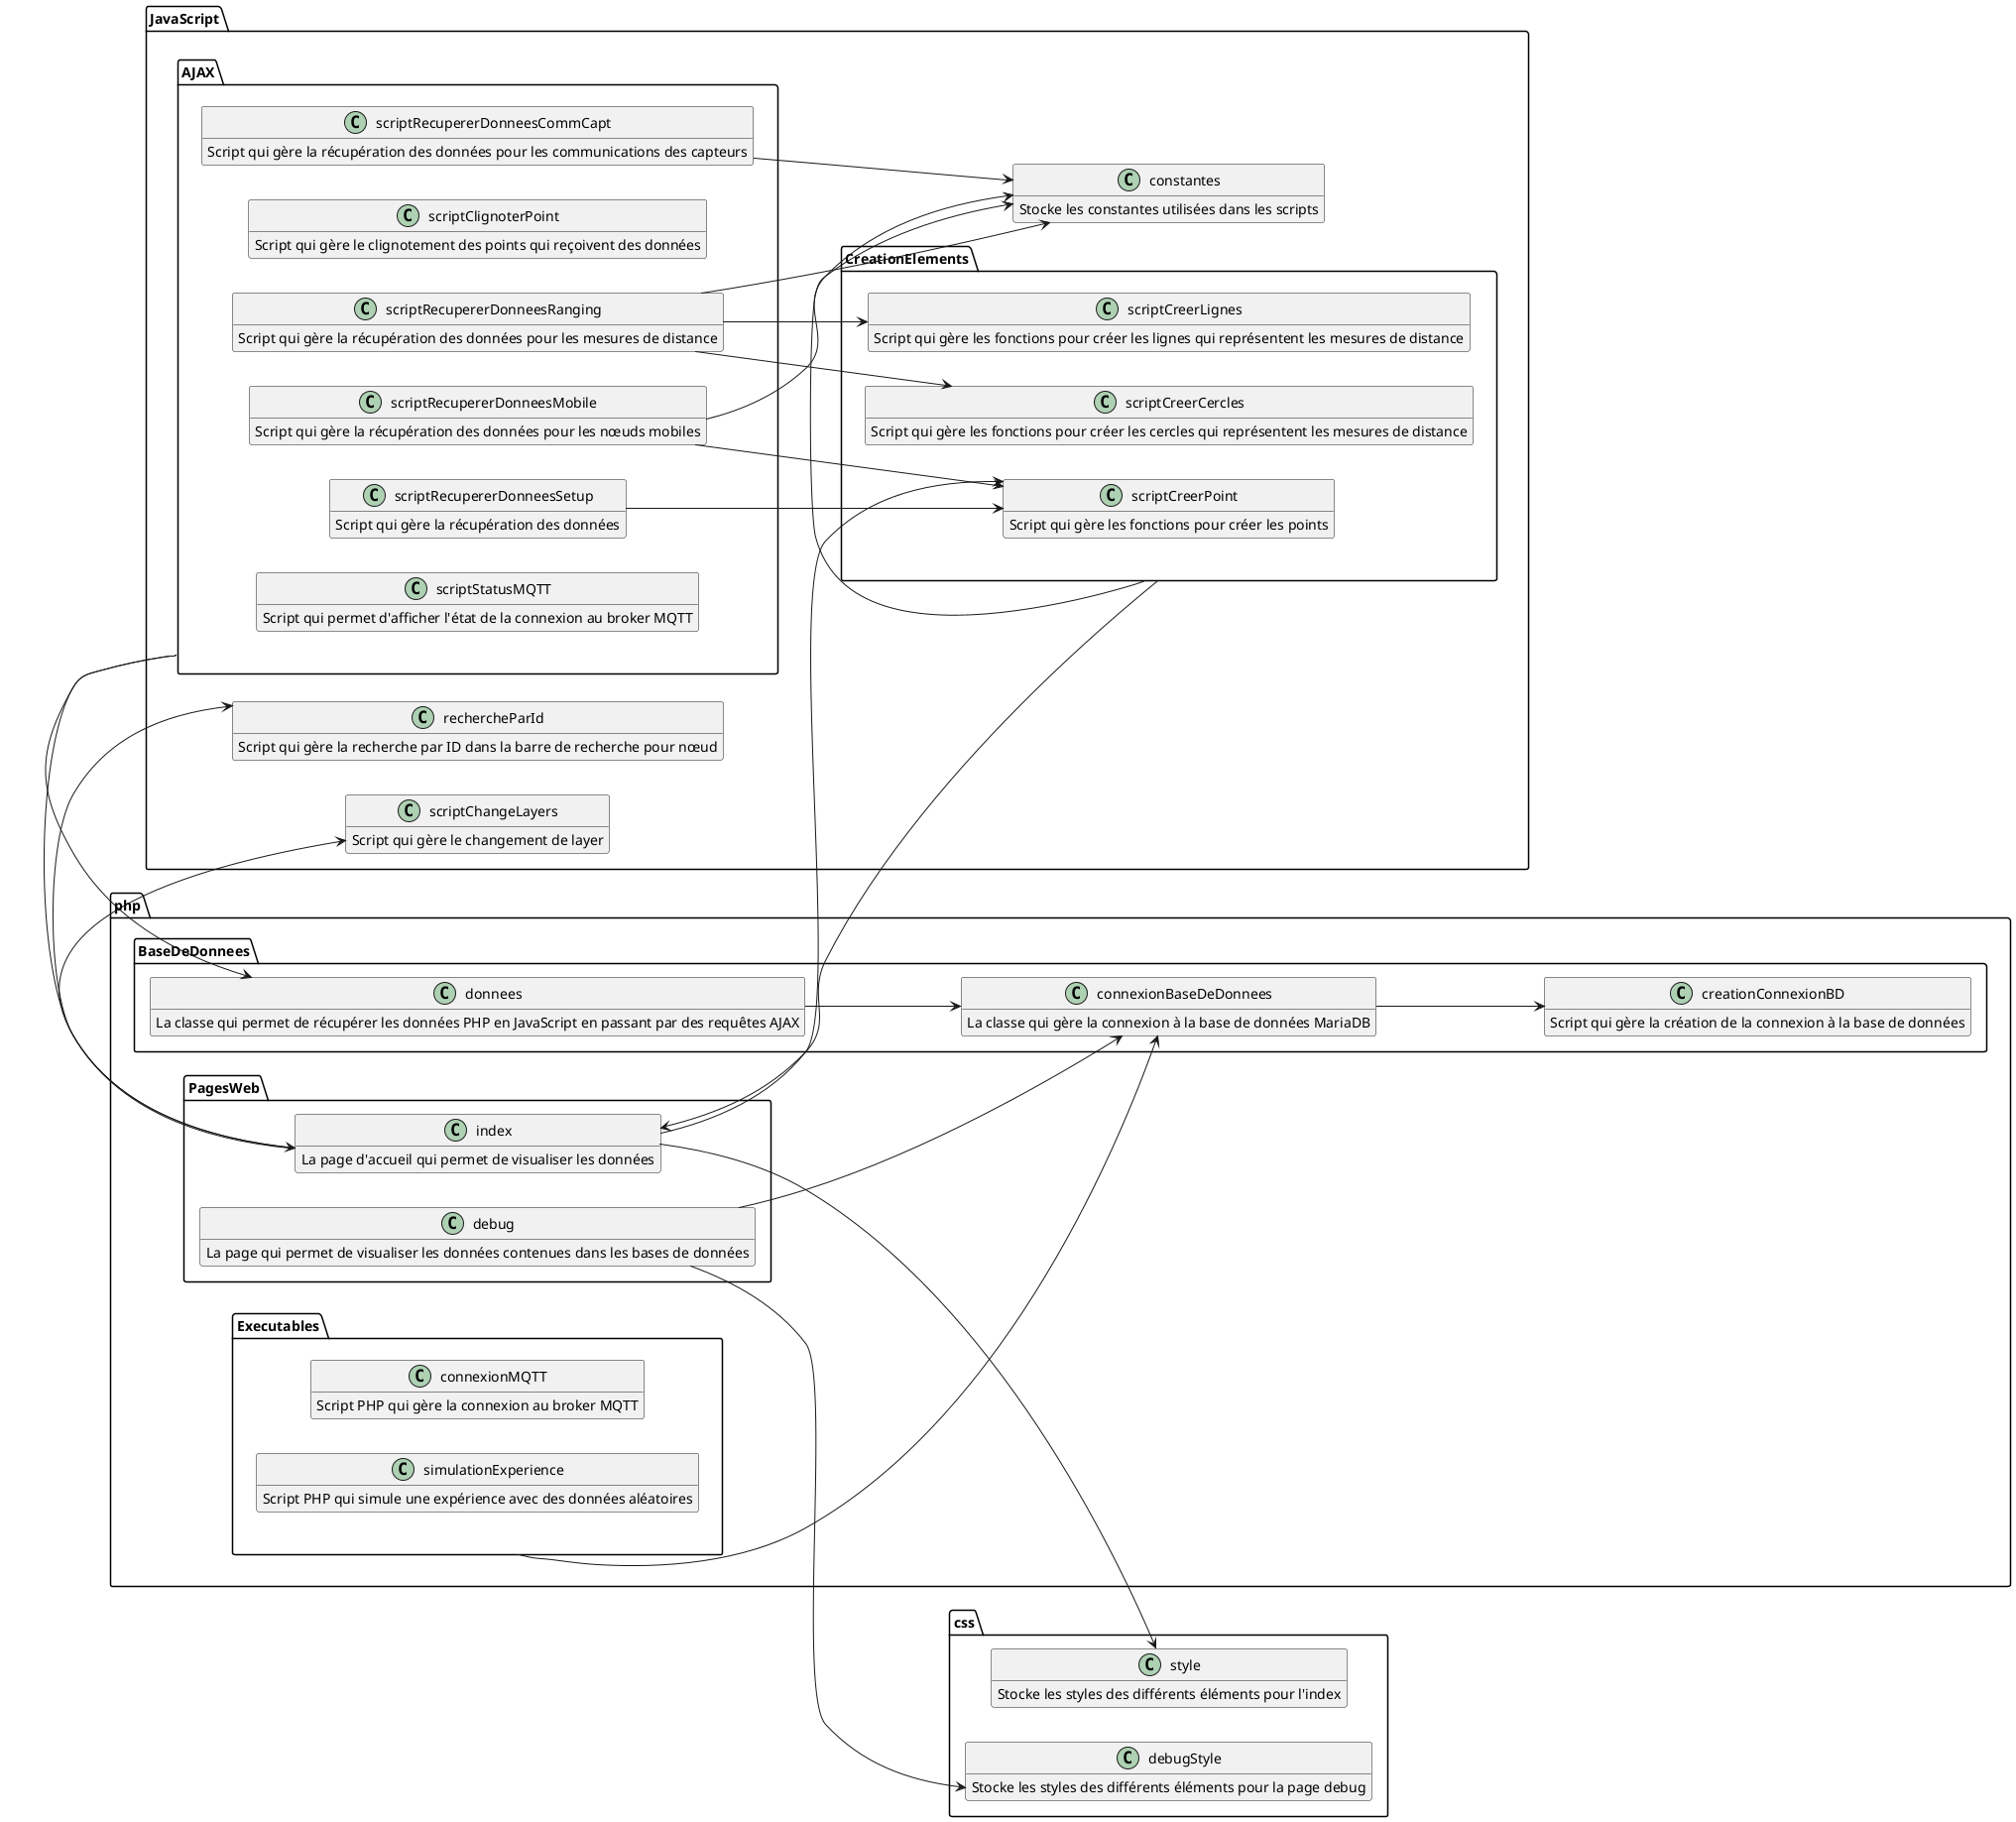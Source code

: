 @startuml Diagramme de classe locur4iot

left to right direction

package php {
    package BaseDeDonnees {
        class creationConnexionBD {
            Script qui gère la création de la connexion à la base de données
        }
        class connexionBaseDeDonnees {
            La classe qui gère la connexion à la base de données MariaDB
        }
        class donnees {
            La classe qui permet de récupérer les données PHP en JavaScript en passant par des requêtes AJAX
        }
    }
    
    package PagesWeb {
        class index {
            La page d'accueil qui permet de visualiser les données
        }
        class debug {
            La page qui permet de visualiser les données contenues dans les bases de données
        }
    }

    package Executables {
        class connexionMQTT {
            Script PHP qui gère la connexion au broker MQTT
        }
        class simulationExperience {
            Script PHP qui simule une expérience avec des données aléatoires
        }
    }
}

package css {
    class style {
        Stocke les styles des différents éléments pour l'index
    }
    class debugStyle {
        Stocke les styles des différents éléments pour la page debug
    }
}

package JavaScript {
    class constantes {
        Stocke les constantes utilisées dans les scripts
    }
    class rechercheParId {
        Script qui gère la recherche par ID dans la barre de recherche pour nœud
    }
    class scriptChangeLayers {
        Script qui gère le changement de layer
    }

    package AJAX {
        class scriptRecupererDonneesSetup {
            Script qui gère la récupération des données
        }
        class scriptClignoterPoint {
            Script qui gère le clignotement des points qui reçoivent des données
        }
        class scriptRecupererDonneesCommCapt {
            Script qui gère la récupération des données pour les communications des capteurs
        }
        class scriptRecupererDonneesMobile {
            Script qui gère la récupération des données pour les nœuds mobiles
        }
        class scriptRecupererDonneesRanging {
            Script qui gère la récupération des données pour les mesures de distance
        }
        class scriptStatusMQTT {
            Script qui permet d'afficher l'état de la connexion au broker MQTT
        }
    }

    package CreationElements {
        class scriptCreerPoint {
            Script qui gère les fonctions pour créer les points
        }
        class scriptCreerCercles {
            Script qui gère les fonctions pour créer les cercles qui représentent les mesures de distance
        }
        class scriptCreerLignes {
            Script qui gère les fonctions pour créer les lignes qui représentent les mesures de distance
        }
    }
}

index --> scriptChangeLayers
index --> style
index --> scriptCreerPoint
index --> rechercheParId

debug --> debugStyle
debug --> connexionBaseDeDonnees

connexionBaseDeDonnees --> creationConnexionBD

donnees --> connexionBaseDeDonnees
Executables --> connexionBaseDeDonnees

CreationElements -> constantes
CreationElements -> index

AJAX -> index
AJAX --> donnees

scriptRecupererDonneesCommCapt --> constantes
scriptRecupererDonneesRanging --> constantes
scriptRecupererDonneesMobile --> constantes

scriptRecupererDonneesMobile --> scriptCreerPoint
scriptRecupererDonneesSetup --> scriptCreerPoint
scriptRecupererDonneesRanging --> scriptCreerCercles
scriptRecupererDonneesRanging --> scriptCreerLignes


hide members
show index attributes
show connexionBaseDeDonnees attributes
show creationConnexionBD attributes
show connexionMQTT attributes
show donnees attributes
show scriptCreerPoint attributes
show style attributes
show debugStyle attributes
show debug attributes
show scriptChangeLayers attributes
show scriptRecupererDonneesSetup attributes
show scriptClignoterPoint attributes
show scriptRecupererDonneesCommCapt attributes
show scriptRecupererDonneesMobile attributes
show scriptRecupererDonneesRanging attributes
show scriptStatusMQTT attributes
show scriptCreerCercles attributes
show scriptCreerLignes attributes
show constantes attributes
show simulationExperience attributes
show rechercheParId attributes
@enduml
